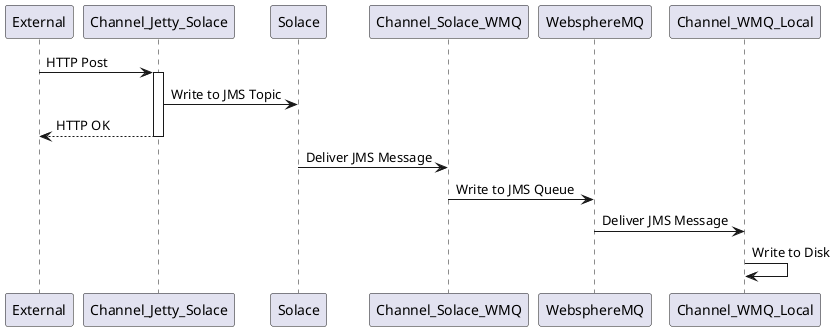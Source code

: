 @startuml "Solace WebsphereMQ Interop"

participant External
participant Channel_Jetty_Solace
participant Solace
participant Channel_Solace_WMQ
participant WebsphereMQ
participant Channel_WMQ_Local

External->Channel_Jetty_Solace: HTTP Post
activate Channel_Jetty_Solace
  Channel_Jetty_Solace->Solace: Write to JMS Topic
  Channel_Jetty_Solace-->External: HTTP OK
deactivate Channel_Jetty_Solace
Solace->Channel_Solace_WMQ: Deliver JMS Message
Channel_Solace_WMQ->WebsphereMQ: Write to JMS Queue
WebsphereMQ->Channel_WMQ_Local: Deliver JMS Message
Channel_WMQ_Local->Channel_WMQ_Local: Write to Disk

@enduml
